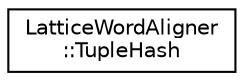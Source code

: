 digraph "Graphical Class Hierarchy"
{
  edge [fontname="Helvetica",fontsize="10",labelfontname="Helvetica",labelfontsize="10"];
  node [fontname="Helvetica",fontsize="10",shape=record];
  rankdir="LR";
  Node0 [label="LatticeWordAligner\l::TupleHash",height=0.2,width=0.4,color="black", fillcolor="white", style="filled",URL="$structkaldi_1_1LatticeWordAligner_1_1TupleHash.html"];
}
